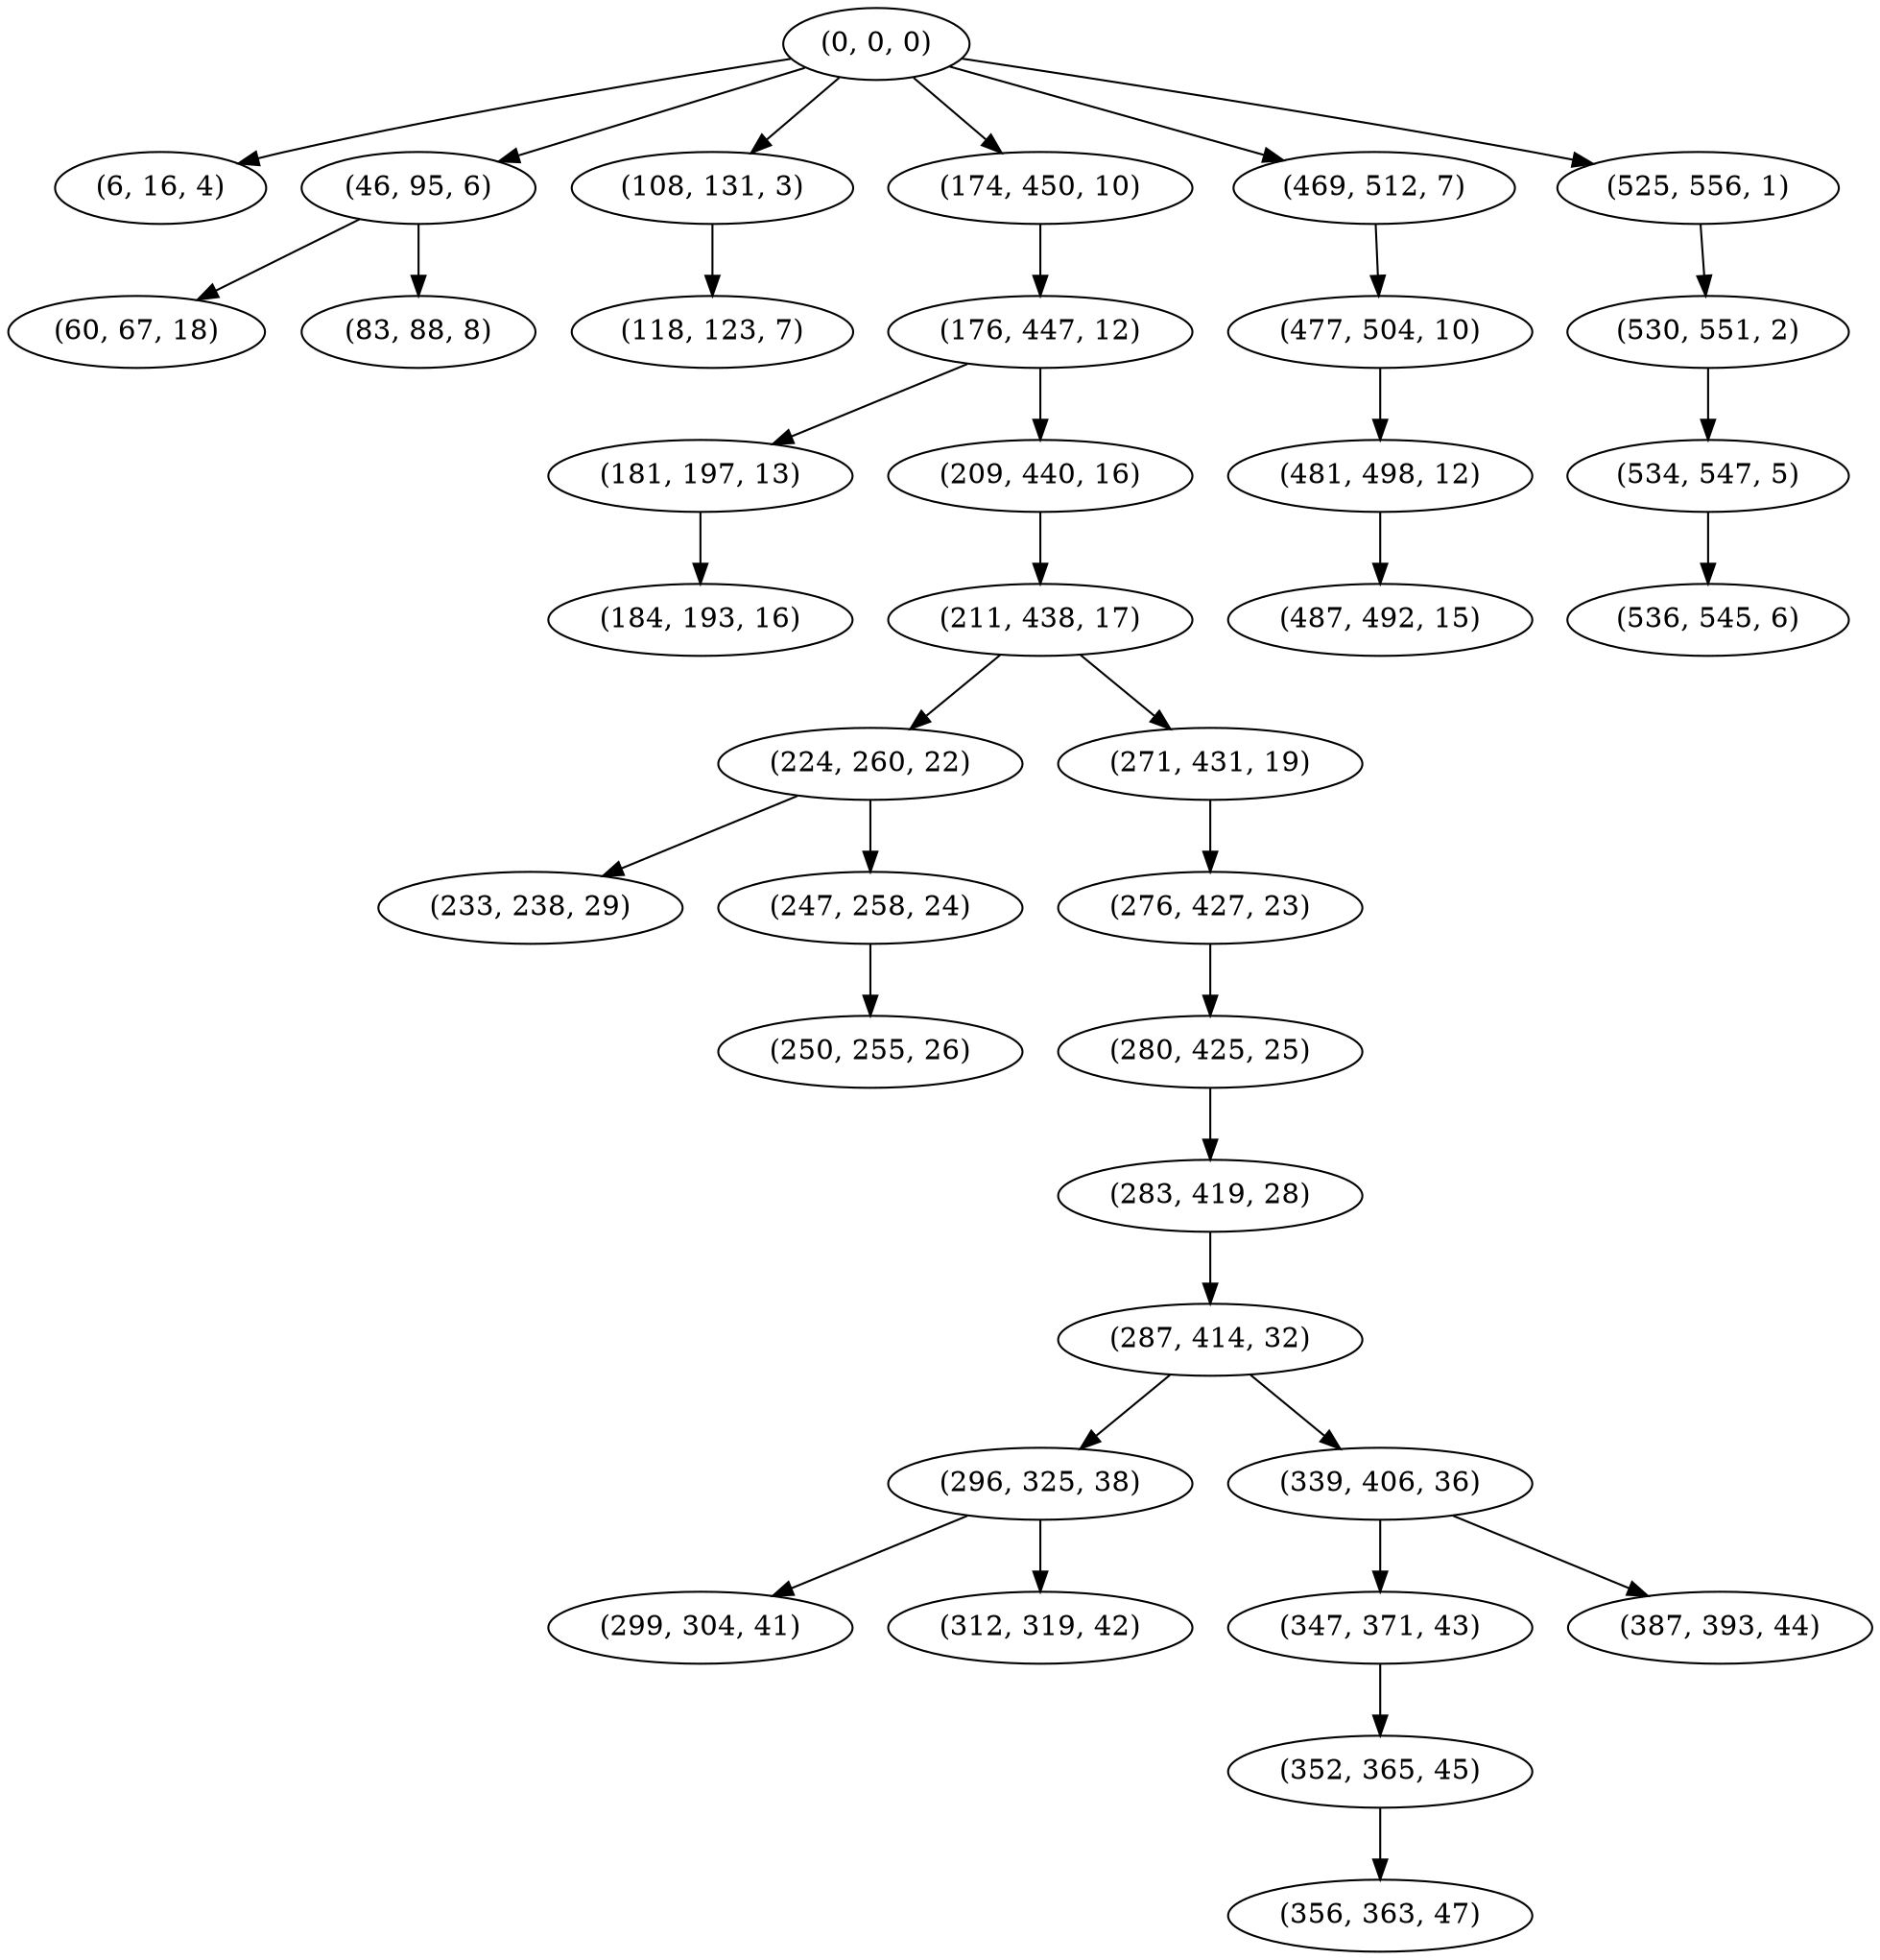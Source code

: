 digraph tree {
    "(0, 0, 0)";
    "(6, 16, 4)";
    "(46, 95, 6)";
    "(60, 67, 18)";
    "(83, 88, 8)";
    "(108, 131, 3)";
    "(118, 123, 7)";
    "(174, 450, 10)";
    "(176, 447, 12)";
    "(181, 197, 13)";
    "(184, 193, 16)";
    "(209, 440, 16)";
    "(211, 438, 17)";
    "(224, 260, 22)";
    "(233, 238, 29)";
    "(247, 258, 24)";
    "(250, 255, 26)";
    "(271, 431, 19)";
    "(276, 427, 23)";
    "(280, 425, 25)";
    "(283, 419, 28)";
    "(287, 414, 32)";
    "(296, 325, 38)";
    "(299, 304, 41)";
    "(312, 319, 42)";
    "(339, 406, 36)";
    "(347, 371, 43)";
    "(352, 365, 45)";
    "(356, 363, 47)";
    "(387, 393, 44)";
    "(469, 512, 7)";
    "(477, 504, 10)";
    "(481, 498, 12)";
    "(487, 492, 15)";
    "(525, 556, 1)";
    "(530, 551, 2)";
    "(534, 547, 5)";
    "(536, 545, 6)";
    "(0, 0, 0)" -> "(6, 16, 4)";
    "(0, 0, 0)" -> "(46, 95, 6)";
    "(0, 0, 0)" -> "(108, 131, 3)";
    "(0, 0, 0)" -> "(174, 450, 10)";
    "(0, 0, 0)" -> "(469, 512, 7)";
    "(0, 0, 0)" -> "(525, 556, 1)";
    "(46, 95, 6)" -> "(60, 67, 18)";
    "(46, 95, 6)" -> "(83, 88, 8)";
    "(108, 131, 3)" -> "(118, 123, 7)";
    "(174, 450, 10)" -> "(176, 447, 12)";
    "(176, 447, 12)" -> "(181, 197, 13)";
    "(176, 447, 12)" -> "(209, 440, 16)";
    "(181, 197, 13)" -> "(184, 193, 16)";
    "(209, 440, 16)" -> "(211, 438, 17)";
    "(211, 438, 17)" -> "(224, 260, 22)";
    "(211, 438, 17)" -> "(271, 431, 19)";
    "(224, 260, 22)" -> "(233, 238, 29)";
    "(224, 260, 22)" -> "(247, 258, 24)";
    "(247, 258, 24)" -> "(250, 255, 26)";
    "(271, 431, 19)" -> "(276, 427, 23)";
    "(276, 427, 23)" -> "(280, 425, 25)";
    "(280, 425, 25)" -> "(283, 419, 28)";
    "(283, 419, 28)" -> "(287, 414, 32)";
    "(287, 414, 32)" -> "(296, 325, 38)";
    "(287, 414, 32)" -> "(339, 406, 36)";
    "(296, 325, 38)" -> "(299, 304, 41)";
    "(296, 325, 38)" -> "(312, 319, 42)";
    "(339, 406, 36)" -> "(347, 371, 43)";
    "(339, 406, 36)" -> "(387, 393, 44)";
    "(347, 371, 43)" -> "(352, 365, 45)";
    "(352, 365, 45)" -> "(356, 363, 47)";
    "(469, 512, 7)" -> "(477, 504, 10)";
    "(477, 504, 10)" -> "(481, 498, 12)";
    "(481, 498, 12)" -> "(487, 492, 15)";
    "(525, 556, 1)" -> "(530, 551, 2)";
    "(530, 551, 2)" -> "(534, 547, 5)";
    "(534, 547, 5)" -> "(536, 545, 6)";
}
